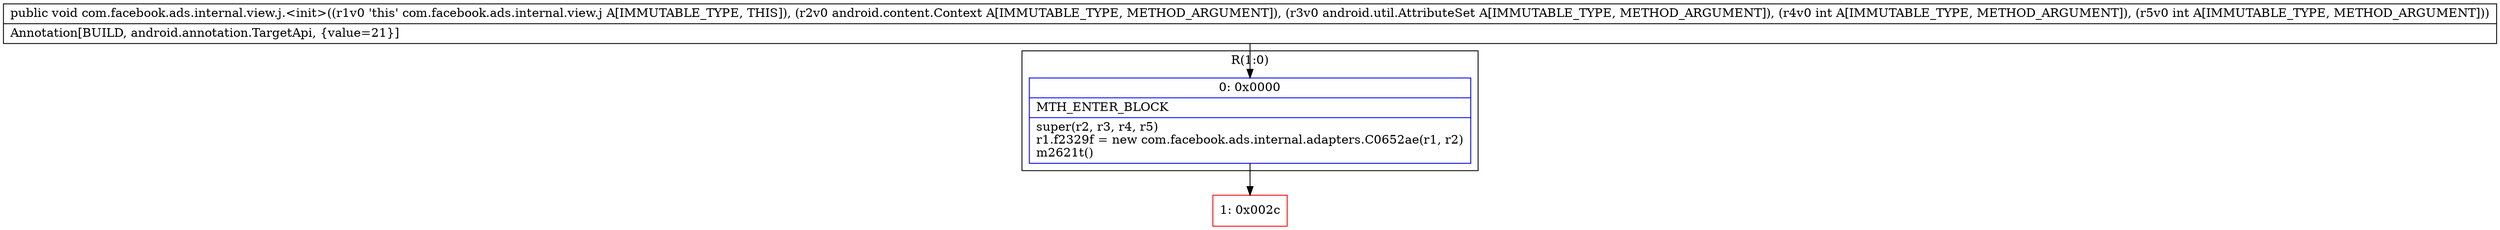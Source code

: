 digraph "CFG forcom.facebook.ads.internal.view.j.\<init\>(Landroid\/content\/Context;Landroid\/util\/AttributeSet;II)V" {
subgraph cluster_Region_685335536 {
label = "R(1:0)";
node [shape=record,color=blue];
Node_0 [shape=record,label="{0\:\ 0x0000|MTH_ENTER_BLOCK\l|super(r2, r3, r4, r5)\lr1.f2329f = new com.facebook.ads.internal.adapters.C0652ae(r1, r2)\lm2621t()\l}"];
}
Node_1 [shape=record,color=red,label="{1\:\ 0x002c}"];
MethodNode[shape=record,label="{public void com.facebook.ads.internal.view.j.\<init\>((r1v0 'this' com.facebook.ads.internal.view.j A[IMMUTABLE_TYPE, THIS]), (r2v0 android.content.Context A[IMMUTABLE_TYPE, METHOD_ARGUMENT]), (r3v0 android.util.AttributeSet A[IMMUTABLE_TYPE, METHOD_ARGUMENT]), (r4v0 int A[IMMUTABLE_TYPE, METHOD_ARGUMENT]), (r5v0 int A[IMMUTABLE_TYPE, METHOD_ARGUMENT]))  | Annotation[BUILD, android.annotation.TargetApi, \{value=21\}]\l}"];
MethodNode -> Node_0;
Node_0 -> Node_1;
}

